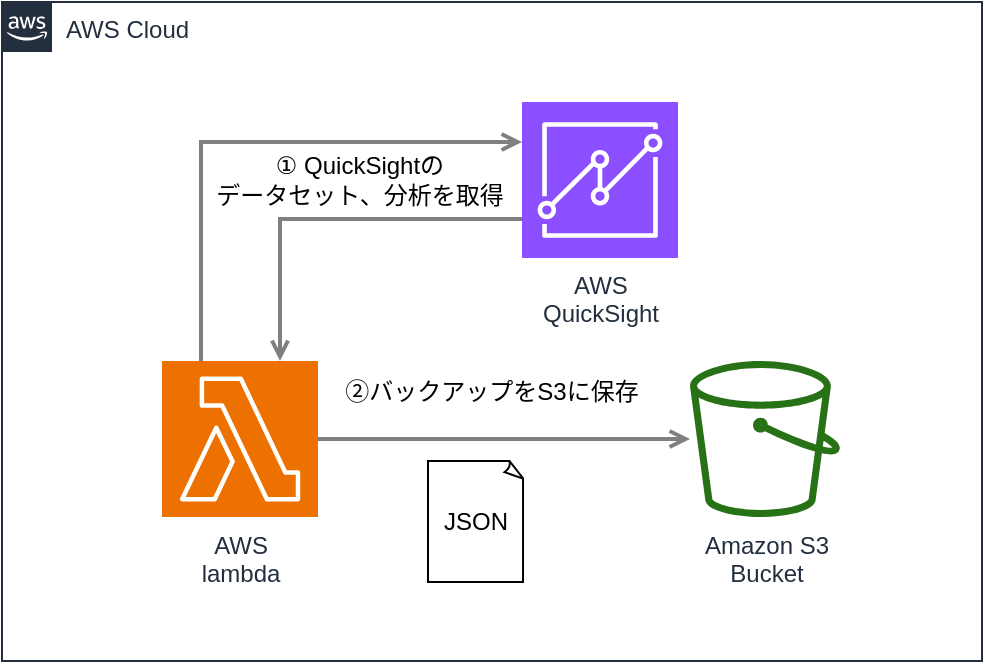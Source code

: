 <mxfile version="27.2.0">
  <diagram id="Ht1M8jgEwFfnCIfOTk4-" name="Page-1">
    <mxGraphModel dx="938" dy="1445" grid="1" gridSize="10" guides="1" tooltips="1" connect="1" arrows="1" fold="1" page="1" pageScale="1" pageWidth="1169" pageHeight="827" math="0" shadow="0">
      <root>
        <mxCell id="0" />
        <mxCell id="1" parent="0" />
        <mxCell id="UEzPUAAOIrF-is8g5C7q-175" value="AWS Cloud" style="points=[[0,0],[0.25,0],[0.5,0],[0.75,0],[1,0],[1,0.25],[1,0.5],[1,0.75],[1,1],[0.75,1],[0.5,1],[0.25,1],[0,1],[0,0.75],[0,0.5],[0,0.25]];outlineConnect=0;gradientColor=none;html=1;whiteSpace=wrap;fontSize=12;fontStyle=0;shape=mxgraph.aws4.group;grIcon=mxgraph.aws4.group_aws_cloud_alt;strokeColor=#232F3E;fillColor=none;verticalAlign=top;align=left;spacingLeft=30;fontColor=#232F3E;dashed=0;labelBackgroundColor=#ffffff;container=1;pointerEvents=0;collapsible=0;recursiveResize=0;" parent="1" vertex="1">
          <mxGeometry x="210" y="-760" width="490" height="329.5" as="geometry" />
        </mxCell>
        <mxCell id="_lW2GTyTUT3ZdCEsLypO-2" value="AWS&lt;br&gt;lambda" style="sketch=0;points=[[0,0,0],[0.25,0,0],[0.5,0,0],[0.75,0,0],[1,0,0],[0,1,0],[0.25,1,0],[0.5,1,0],[0.75,1,0],[1,1,0],[0,0.25,0],[0,0.5,0],[0,0.75,0],[1,0.25,0],[1,0.5,0],[1,0.75,0]];outlineConnect=0;fontColor=#232F3E;fillColor=#ED7100;strokeColor=#ffffff;dashed=0;verticalLabelPosition=bottom;verticalAlign=top;align=center;html=1;fontSize=12;fontStyle=0;aspect=fixed;shape=mxgraph.aws4.resourceIcon;resIcon=mxgraph.aws4.lambda;" vertex="1" parent="UEzPUAAOIrF-is8g5C7q-175">
          <mxGeometry x="80" y="179.5" width="78" height="78" as="geometry" />
        </mxCell>
        <mxCell id="UEzPUAAOIrF-is8g5C7q-177" value="Amazon S3&lt;br&gt;Bucket&lt;br&gt;" style="outlineConnect=0;fontColor=#232F3E;gradientColor=none;fillColor=#277116;strokeColor=none;dashed=0;verticalLabelPosition=bottom;verticalAlign=top;align=center;html=1;fontSize=12;fontStyle=0;aspect=fixed;pointerEvents=1;shape=mxgraph.aws4.bucket;labelBackgroundColor=#ffffff;" parent="UEzPUAAOIrF-is8g5C7q-175" vertex="1">
          <mxGeometry x="344" y="179.5" width="75" height="78" as="geometry" />
        </mxCell>
        <mxCell id="UEzPUAAOIrF-is8g5C7q-198" style="edgeStyle=orthogonalEdgeStyle;rounded=0;orthogonalLoop=1;jettySize=auto;html=1;startArrow=none;startFill=0;endArrow=open;endFill=0;strokeColor=#808080;strokeWidth=2;entryX=0.75;entryY=0;entryDx=0;entryDy=0;entryPerimeter=0;exitX=0;exitY=0.75;exitDx=0;exitDy=0;exitPerimeter=0;" parent="UEzPUAAOIrF-is8g5C7q-175" source="_lW2GTyTUT3ZdCEsLypO-3" target="_lW2GTyTUT3ZdCEsLypO-2" edge="1">
          <mxGeometry relative="1" as="geometry">
            <Array as="points">
              <mxPoint x="139" y="108" />
              <mxPoint x="139" y="180" />
            </Array>
            <mxPoint x="244" y="89.5" as="sourcePoint" />
            <mxPoint x="138.5" y="169.5" as="targetPoint" />
          </mxGeometry>
        </mxCell>
        <mxCell id="_lW2GTyTUT3ZdCEsLypO-3" value="AWS&lt;div&gt;QuickSight&lt;/div&gt;" style="sketch=0;points=[[0,0,0],[0.25,0,0],[0.5,0,0],[0.75,0,0],[1,0,0],[0,1,0],[0.25,1,0],[0.5,1,0],[0.75,1,0],[1,1,0],[0,0.25,0],[0,0.5,0],[0,0.75,0],[1,0.25,0],[1,0.5,0],[1,0.75,0]];outlineConnect=0;fontColor=#232F3E;fillColor=#8C4FFF;strokeColor=#ffffff;dashed=0;verticalLabelPosition=bottom;verticalAlign=top;align=center;html=1;fontSize=12;fontStyle=0;aspect=fixed;shape=mxgraph.aws4.resourceIcon;resIcon=mxgraph.aws4.quicksight;" vertex="1" parent="UEzPUAAOIrF-is8g5C7q-175">
          <mxGeometry x="260" y="50" width="78" height="78" as="geometry" />
        </mxCell>
        <mxCell id="UEzPUAAOIrF-is8g5C7q-196" style="edgeStyle=orthogonalEdgeStyle;rounded=0;orthogonalLoop=1;jettySize=auto;html=1;startArrow=none;startFill=0;endArrow=open;endFill=0;strokeColor=#808080;strokeWidth=2;exitX=1;exitY=0.5;exitDx=0;exitDy=0;exitPerimeter=0;" parent="UEzPUAAOIrF-is8g5C7q-175" source="_lW2GTyTUT3ZdCEsLypO-2" target="UEzPUAAOIrF-is8g5C7q-177" edge="1">
          <mxGeometry relative="1" as="geometry">
            <mxPoint x="184" y="239.5" as="sourcePoint" />
            <mxPoint x="357" y="239.5" as="targetPoint" />
          </mxGeometry>
        </mxCell>
        <mxCell id="_lW2GTyTUT3ZdCEsLypO-13" style="edgeStyle=orthogonalEdgeStyle;rounded=0;orthogonalLoop=1;jettySize=auto;html=1;startArrow=none;startFill=0;endArrow=open;endFill=0;strokeColor=#808080;strokeWidth=2;exitX=0.25;exitY=0;exitDx=0;exitDy=0;exitPerimeter=0;" edge="1" parent="UEzPUAAOIrF-is8g5C7q-175" source="_lW2GTyTUT3ZdCEsLypO-2" target="_lW2GTyTUT3ZdCEsLypO-3">
          <mxGeometry relative="1" as="geometry">
            <Array as="points">
              <mxPoint x="100" y="70" />
            </Array>
            <mxPoint x="189" y="79.5" as="sourcePoint" />
            <mxPoint x="49" y="179.5" as="targetPoint" />
          </mxGeometry>
        </mxCell>
        <mxCell id="_lW2GTyTUT3ZdCEsLypO-14" value="JSON" style="whiteSpace=wrap;html=1;shape=mxgraph.basic.document" vertex="1" parent="UEzPUAAOIrF-is8g5C7q-175">
          <mxGeometry x="213" y="229.5" width="48" height="60.5" as="geometry" />
        </mxCell>
        <mxCell id="_lW2GTyTUT3ZdCEsLypO-15" value="① QuickSightの&lt;div&gt;データセット、分析を取得&lt;/div&gt;" style="text;html=1;align=center;verticalAlign=middle;whiteSpace=wrap;rounded=0;" vertex="1" parent="UEzPUAAOIrF-is8g5C7q-175">
          <mxGeometry x="104" y="74" width="150" height="30" as="geometry" />
        </mxCell>
        <mxCell id="_lW2GTyTUT3ZdCEsLypO-16" value="②バックアップをS3に保存" style="text;html=1;align=center;verticalAlign=middle;whiteSpace=wrap;rounded=0;" vertex="1" parent="UEzPUAAOIrF-is8g5C7q-175">
          <mxGeometry x="170" y="180" width="150" height="30" as="geometry" />
        </mxCell>
      </root>
    </mxGraphModel>
  </diagram>
</mxfile>
